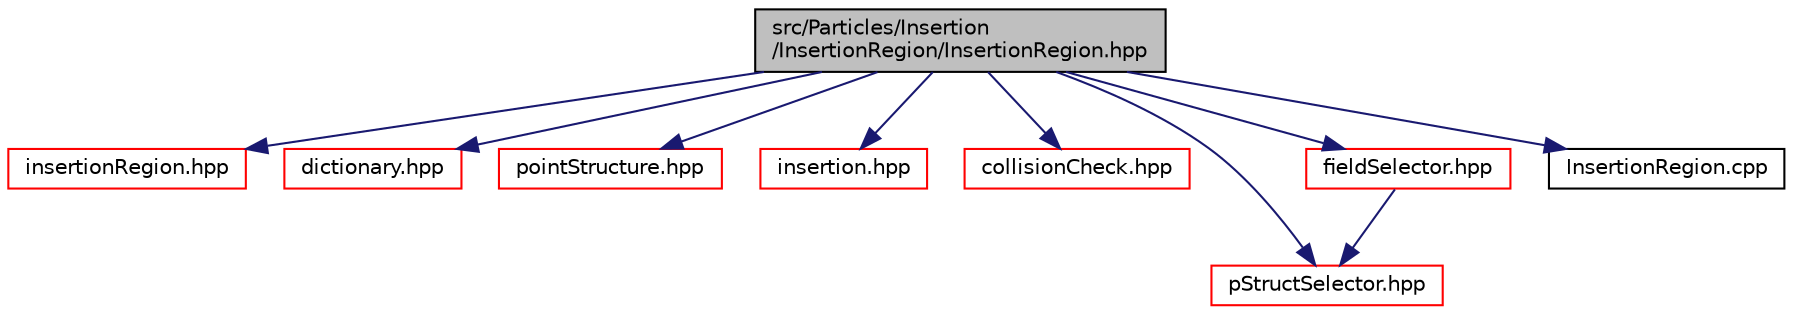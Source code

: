 digraph "src/Particles/Insertion/InsertionRegion/InsertionRegion.hpp"
{
 // LATEX_PDF_SIZE
  edge [fontname="Helvetica",fontsize="10",labelfontname="Helvetica",labelfontsize="10"];
  node [fontname="Helvetica",fontsize="10",shape=record];
  Node1 [label="src/Particles/Insertion\l/InsertionRegion/InsertionRegion.hpp",height=0.2,width=0.4,color="black", fillcolor="grey75", style="filled", fontcolor="black",tooltip=" "];
  Node1 -> Node2 [color="midnightblue",fontsize="10",style="solid",fontname="Helvetica"];
  Node2 [label="insertionRegion.hpp",height=0.2,width=0.4,color="red", fillcolor="white", style="filled",URL="$insertionRegion_8hpp.html",tooltip=" "];
  Node1 -> Node42 [color="midnightblue",fontsize="10",style="solid",fontname="Helvetica"];
  Node42 [label="dictionary.hpp",height=0.2,width=0.4,color="red", fillcolor="white", style="filled",URL="$dictionary_8hpp.html",tooltip=" "];
  Node1 -> Node98 [color="midnightblue",fontsize="10",style="solid",fontname="Helvetica"];
  Node98 [label="pointStructure.hpp",height=0.2,width=0.4,color="red", fillcolor="white", style="filled",URL="$pointStructure_8hpp.html",tooltip=" "];
  Node1 -> Node147 [color="midnightblue",fontsize="10",style="solid",fontname="Helvetica"];
  Node147 [label="insertion.hpp",height=0.2,width=0.4,color="red", fillcolor="white", style="filled",URL="$insertion_8hpp.html",tooltip=" "];
  Node1 -> Node148 [color="midnightblue",fontsize="10",style="solid",fontname="Helvetica"];
  Node148 [label="collisionCheck.hpp",height=0.2,width=0.4,color="red", fillcolor="white", style="filled",URL="$collisionCheck_8hpp.html",tooltip=" "];
  Node1 -> Node149 [color="midnightblue",fontsize="10",style="solid",fontname="Helvetica"];
  Node149 [label="pStructSelector.hpp",height=0.2,width=0.4,color="red", fillcolor="white", style="filled",URL="$pStructSelector_8hpp.html",tooltip=" "];
  Node1 -> Node150 [color="midnightblue",fontsize="10",style="solid",fontname="Helvetica"];
  Node150 [label="fieldSelector.hpp",height=0.2,width=0.4,color="red", fillcolor="white", style="filled",URL="$fieldSelector_8hpp.html",tooltip=" "];
  Node150 -> Node149 [color="midnightblue",fontsize="10",style="solid",fontname="Helvetica"];
  Node1 -> Node169 [color="midnightblue",fontsize="10",style="solid",fontname="Helvetica"];
  Node169 [label="InsertionRegion.cpp",height=0.2,width=0.4,color="black", fillcolor="white", style="filled",URL="$InsertionRegion_8cpp.html",tooltip=" "];
}
